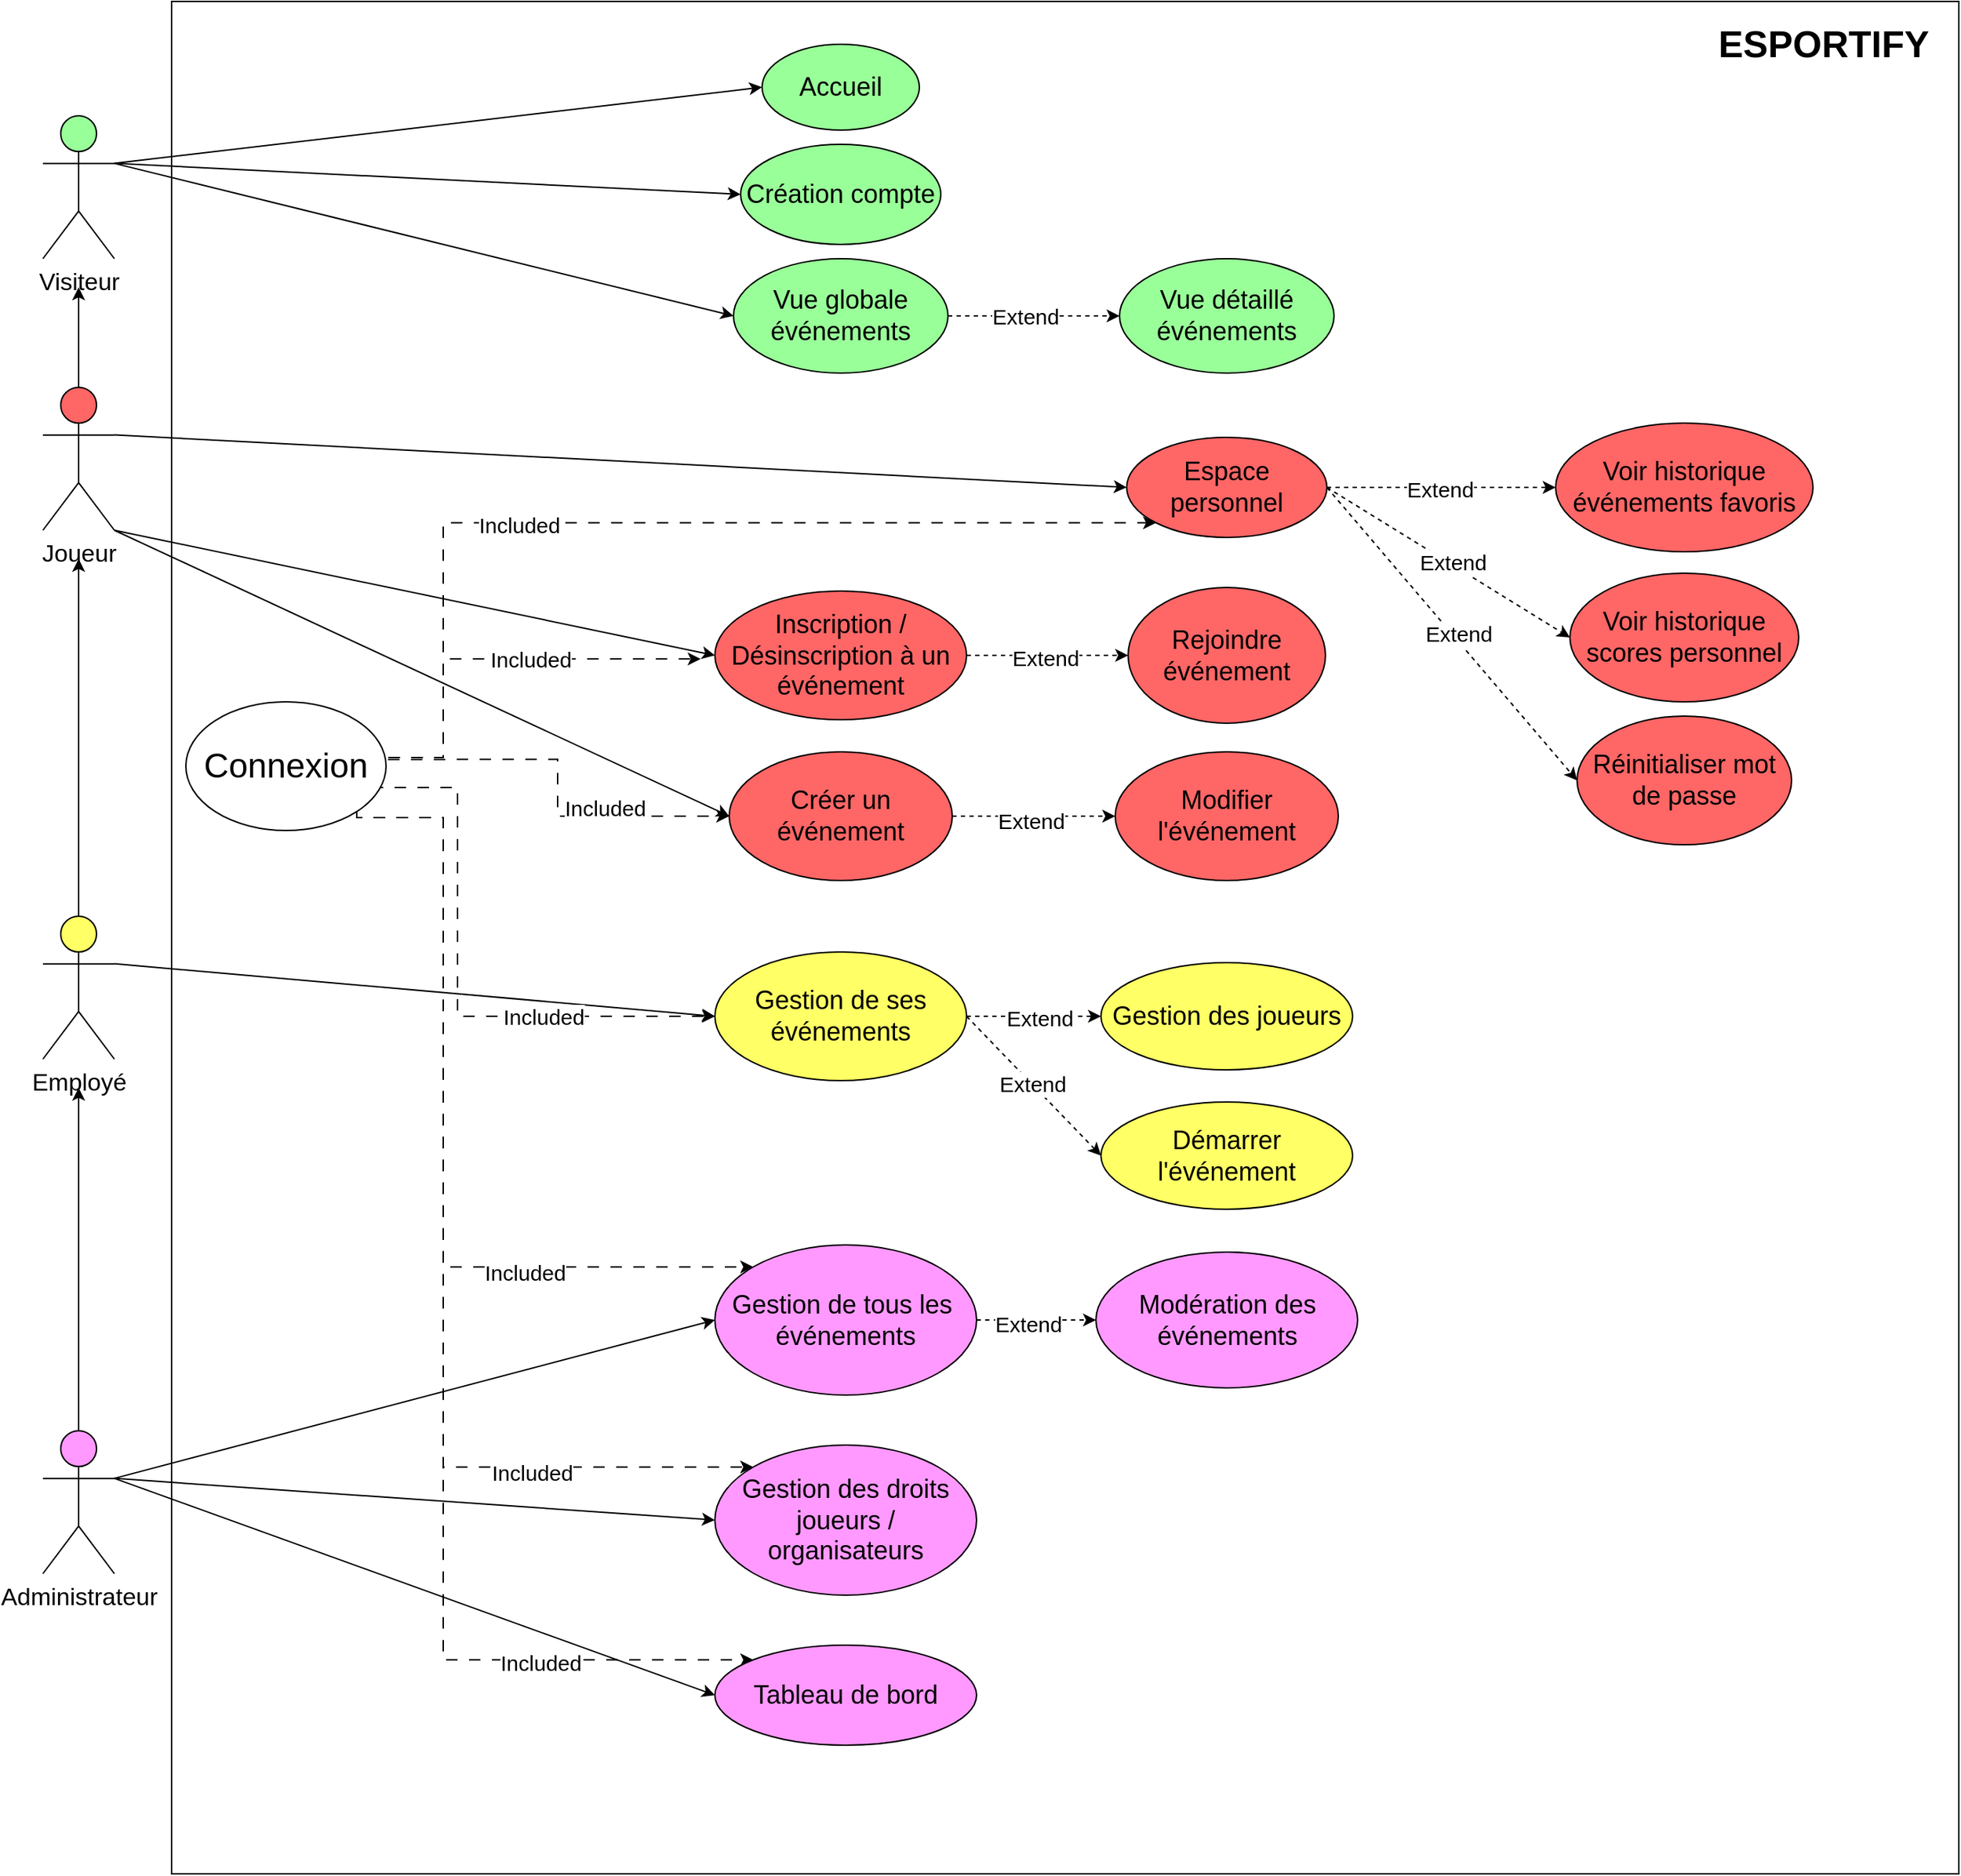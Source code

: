 <mxfile version="26.0.5">
  <diagram name="Page-1" id="OusvcPY8qepoPVFL9ADV">
    <mxGraphModel dx="1912" dy="1029" grid="1" gridSize="10" guides="1" tooltips="1" connect="1" arrows="1" fold="1" page="1" pageScale="1" pageWidth="827" pageHeight="1169" math="0" shadow="0">
      <root>
        <mxCell id="0" />
        <mxCell id="1" parent="0" />
        <mxCell id="qmcYtgsjy7QAru-vwESY-1" value="&amp;nbsp; &amp;nbsp; &amp;nbsp; &amp;nbsp;&amp;nbsp; " style="rounded=0;whiteSpace=wrap;html=1;" parent="1" vertex="1">
          <mxGeometry x="120" y="120" width="1250" height="1310" as="geometry" />
        </mxCell>
        <mxCell id="qmcYtgsjy7QAru-vwESY-2" value="&lt;font style=&quot;font-size: 26px;&quot;&gt;&lt;b style=&quot;&quot;&gt;ESPORTIFY&lt;/b&gt;&lt;/font&gt;" style="text;html=1;align=center;verticalAlign=middle;resizable=0;points=[];autosize=1;strokeColor=none;fillColor=none;" parent="1" vertex="1">
          <mxGeometry x="1190" y="130" width="170" height="40" as="geometry" />
        </mxCell>
        <mxCell id="qmcYtgsjy7QAru-vwESY-8" value="" style="edgeStyle=orthogonalEdgeStyle;rounded=0;orthogonalLoop=1;jettySize=auto;html=1;" parent="1" source="qmcYtgsjy7QAru-vwESY-3" edge="1">
          <mxGeometry relative="1" as="geometry">
            <mxPoint x="55" y="880" as="targetPoint" />
          </mxGeometry>
        </mxCell>
        <mxCell id="qmcYtgsjy7QAru-vwESY-69" style="rounded=0;orthogonalLoop=1;jettySize=auto;html=1;exitX=1;exitY=0.333;exitDx=0;exitDy=0;exitPerimeter=0;entryX=0;entryY=0.5;entryDx=0;entryDy=0;" parent="1" source="qmcYtgsjy7QAru-vwESY-3" target="qmcYtgsjy7QAru-vwESY-64" edge="1">
          <mxGeometry relative="1" as="geometry" />
        </mxCell>
        <mxCell id="qmcYtgsjy7QAru-vwESY-70" style="rounded=0;orthogonalLoop=1;jettySize=auto;html=1;exitX=1;exitY=0.333;exitDx=0;exitDy=0;exitPerimeter=0;entryX=0;entryY=0.5;entryDx=0;entryDy=0;" parent="1" source="qmcYtgsjy7QAru-vwESY-3" target="qmcYtgsjy7QAru-vwESY-65" edge="1">
          <mxGeometry relative="1" as="geometry" />
        </mxCell>
        <mxCell id="qmcYtgsjy7QAru-vwESY-71" style="rounded=0;orthogonalLoop=1;jettySize=auto;html=1;exitX=1;exitY=0.333;exitDx=0;exitDy=0;exitPerimeter=0;entryX=0;entryY=0.5;entryDx=0;entryDy=0;" parent="1" source="qmcYtgsjy7QAru-vwESY-3" target="qmcYtgsjy7QAru-vwESY-68" edge="1">
          <mxGeometry relative="1" as="geometry" />
        </mxCell>
        <mxCell id="qmcYtgsjy7QAru-vwESY-3" value="&lt;font style=&quot;font-size: 17px;&quot;&gt;Administrateur&lt;/font&gt;" style="shape=umlActor;verticalLabelPosition=bottom;verticalAlign=top;html=1;outlineConnect=0;fillColor=#FF99FF;" parent="1" vertex="1">
          <mxGeometry x="30" y="1120" width="50" height="100" as="geometry" />
        </mxCell>
        <mxCell id="qmcYtgsjy7QAru-vwESY-10" value="" style="edgeStyle=orthogonalEdgeStyle;rounded=0;orthogonalLoop=1;jettySize=auto;html=1;" parent="1" source="qmcYtgsjy7QAru-vwESY-7" edge="1">
          <mxGeometry relative="1" as="geometry">
            <mxPoint x="55" y="510" as="targetPoint" />
          </mxGeometry>
        </mxCell>
        <mxCell id="qmcYtgsjy7QAru-vwESY-57" style="rounded=0;orthogonalLoop=1;jettySize=auto;html=1;exitX=1;exitY=0.333;exitDx=0;exitDy=0;exitPerimeter=0;entryX=0;entryY=0.5;entryDx=0;entryDy=0;" parent="1" source="qmcYtgsjy7QAru-vwESY-7" target="qmcYtgsjy7QAru-vwESY-56" edge="1">
          <mxGeometry relative="1" as="geometry" />
        </mxCell>
        <mxCell id="qmcYtgsjy7QAru-vwESY-7" value="&lt;font style=&quot;font-size: 17px;&quot;&gt;Employé&lt;/font&gt;" style="shape=umlActor;verticalLabelPosition=bottom;verticalAlign=top;html=1;outlineConnect=0;fillColor=#FFFF66;" parent="1" vertex="1">
          <mxGeometry x="30" y="760" width="50" height="100" as="geometry" />
        </mxCell>
        <mxCell id="qmcYtgsjy7QAru-vwESY-12" value="" style="edgeStyle=orthogonalEdgeStyle;rounded=0;orthogonalLoop=1;jettySize=auto;html=1;" parent="1" source="qmcYtgsjy7QAru-vwESY-9" edge="1">
          <mxGeometry relative="1" as="geometry">
            <mxPoint x="55" y="320" as="targetPoint" />
          </mxGeometry>
        </mxCell>
        <mxCell id="qmcYtgsjy7QAru-vwESY-42" style="rounded=0;orthogonalLoop=1;jettySize=auto;html=1;exitX=1;exitY=0.333;exitDx=0;exitDy=0;exitPerimeter=0;entryX=0;entryY=0.5;entryDx=0;entryDy=0;" parent="1" source="qmcYtgsjy7QAru-vwESY-9" target="qmcYtgsjy7QAru-vwESY-37" edge="1">
          <mxGeometry relative="1" as="geometry" />
        </mxCell>
        <mxCell id="qmcYtgsjy7QAru-vwESY-48" style="rounded=0;orthogonalLoop=1;jettySize=auto;html=1;exitX=1;exitY=1;exitDx=0;exitDy=0;exitPerimeter=0;entryX=0;entryY=0.5;entryDx=0;entryDy=0;" parent="1" source="qmcYtgsjy7QAru-vwESY-9" target="qmcYtgsjy7QAru-vwESY-46" edge="1">
          <mxGeometry relative="1" as="geometry" />
        </mxCell>
        <mxCell id="qmcYtgsjy7QAru-vwESY-53" style="rounded=0;orthogonalLoop=1;jettySize=auto;html=1;exitX=1;exitY=1;exitDx=0;exitDy=0;exitPerimeter=0;entryX=0;entryY=0.5;entryDx=0;entryDy=0;" parent="1" source="qmcYtgsjy7QAru-vwESY-9" target="qmcYtgsjy7QAru-vwESY-51" edge="1">
          <mxGeometry relative="1" as="geometry" />
        </mxCell>
        <mxCell id="qmcYtgsjy7QAru-vwESY-9" value="&lt;font style=&quot;font-size: 17px;&quot;&gt;Joueur&lt;/font&gt;" style="shape=umlActor;verticalLabelPosition=bottom;verticalAlign=top;html=1;outlineConnect=0;strokeColor=#000000;fillColor=#FF6666;" parent="1" vertex="1">
          <mxGeometry x="30" y="390" width="50" height="100" as="geometry" />
        </mxCell>
        <mxCell id="qmcYtgsjy7QAru-vwESY-30" style="rounded=0;orthogonalLoop=1;jettySize=auto;html=1;exitX=1;exitY=0.333;exitDx=0;exitDy=0;exitPerimeter=0;entryX=0;entryY=0.5;entryDx=0;entryDy=0;" parent="1" source="qmcYtgsjy7QAru-vwESY-11" target="qmcYtgsjy7QAru-vwESY-19" edge="1">
          <mxGeometry relative="1" as="geometry" />
        </mxCell>
        <mxCell id="qmcYtgsjy7QAru-vwESY-31" style="rounded=0;orthogonalLoop=1;jettySize=auto;html=1;exitX=1;exitY=0.333;exitDx=0;exitDy=0;exitPerimeter=0;entryX=0;entryY=0.5;entryDx=0;entryDy=0;" parent="1" source="qmcYtgsjy7QAru-vwESY-11" target="qmcYtgsjy7QAru-vwESY-20" edge="1">
          <mxGeometry relative="1" as="geometry" />
        </mxCell>
        <mxCell id="qmcYtgsjy7QAru-vwESY-32" style="rounded=0;orthogonalLoop=1;jettySize=auto;html=1;exitX=1;exitY=0.333;exitDx=0;exitDy=0;exitPerimeter=0;entryX=0;entryY=0.5;entryDx=0;entryDy=0;" parent="1" source="qmcYtgsjy7QAru-vwESY-11" target="qmcYtgsjy7QAru-vwESY-23" edge="1">
          <mxGeometry relative="1" as="geometry" />
        </mxCell>
        <mxCell id="qmcYtgsjy7QAru-vwESY-11" value="&lt;font style=&quot;font-size: 17px;&quot;&gt;Visiteur&lt;/font&gt;" style="shape=umlActor;verticalLabelPosition=bottom;verticalAlign=top;html=1;outlineConnect=0;fillColor=#99FF99;" parent="1" vertex="1">
          <mxGeometry x="30" y="200" width="50" height="100" as="geometry" />
        </mxCell>
        <mxCell id="qmcYtgsjy7QAru-vwESY-19" value="&lt;font style=&quot;font-size: 18px;&quot;&gt;Accueil&lt;/font&gt;" style="ellipse;whiteSpace=wrap;html=1;fillColor=#99FF99;" parent="1" vertex="1">
          <mxGeometry x="533" y="150" width="110" height="60" as="geometry" />
        </mxCell>
        <mxCell id="qmcYtgsjy7QAru-vwESY-20" value="&lt;font style=&quot;font-size: 18px;&quot;&gt;Création compte&lt;/font&gt;" style="ellipse;whiteSpace=wrap;html=1;fillColor=#99FF99;" parent="1" vertex="1">
          <mxGeometry x="518" y="220" width="140" height="70" as="geometry" />
        </mxCell>
        <mxCell id="qmcYtgsjy7QAru-vwESY-27" style="rounded=0;orthogonalLoop=1;jettySize=auto;html=1;exitX=1;exitY=0.5;exitDx=0;exitDy=0;entryX=0;entryY=0.5;entryDx=0;entryDy=0;dashed=1;" parent="1" source="qmcYtgsjy7QAru-vwESY-23" target="qmcYtgsjy7QAru-vwESY-26" edge="1">
          <mxGeometry relative="1" as="geometry" />
        </mxCell>
        <mxCell id="qmcYtgsjy7QAru-vwESY-28" value="&lt;font style=&quot;font-size: 15px;&quot;&gt;Extend&lt;/font&gt;" style="edgeLabel;html=1;align=center;verticalAlign=middle;resizable=0;points=[];" parent="qmcYtgsjy7QAru-vwESY-27" vertex="1" connectable="0">
          <mxGeometry x="-0.117" relative="1" as="geometry">
            <mxPoint x="1" as="offset" />
          </mxGeometry>
        </mxCell>
        <mxCell id="qmcYtgsjy7QAru-vwESY-23" value="&lt;font style=&quot;font-size: 18px;&quot;&gt;Vue globale événements&lt;/font&gt;" style="ellipse;whiteSpace=wrap;html=1;fillColor=#99FF99;" parent="1" vertex="1">
          <mxGeometry x="513" y="300" width="150" height="80" as="geometry" />
        </mxCell>
        <mxCell id="qmcYtgsjy7QAru-vwESY-26" value="&lt;font style=&quot;font-size: 18px;&quot;&gt;Vue détaillé événements&lt;/font&gt;" style="ellipse;whiteSpace=wrap;html=1;fillColor=#99FF99;" parent="1" vertex="1">
          <mxGeometry x="783" y="300" width="150" height="80" as="geometry" />
        </mxCell>
        <mxCell id="qmcYtgsjy7QAru-vwESY-76" style="rounded=0;orthogonalLoop=1;jettySize=auto;html=1;exitX=1;exitY=0;exitDx=0;exitDy=0;entryX=0;entryY=1;entryDx=0;entryDy=0;edgeStyle=orthogonalEdgeStyle;dashed=1;dashPattern=8 8;" parent="1" source="qmcYtgsjy7QAru-vwESY-34" target="qmcYtgsjy7QAru-vwESY-37" edge="1">
          <mxGeometry relative="1" as="geometry">
            <Array as="points">
              <mxPoint x="310" y="649" />
              <mxPoint x="310" y="484" />
            </Array>
          </mxGeometry>
        </mxCell>
        <mxCell id="qmcYtgsjy7QAru-vwESY-81" value="&lt;font style=&quot;font-size: 15px;&quot;&gt;Included&lt;/font&gt;" style="edgeLabel;html=1;align=center;verticalAlign=middle;resizable=0;points=[];" parent="qmcYtgsjy7QAru-vwESY-76" vertex="1" connectable="0">
          <mxGeometry x="-0.191" y="-1" relative="1" as="geometry">
            <mxPoint as="offset" />
          </mxGeometry>
        </mxCell>
        <mxCell id="qmcYtgsjy7QAru-vwESY-77" style="edgeStyle=orthogonalEdgeStyle;rounded=0;orthogonalLoop=1;jettySize=auto;html=1;exitX=1;exitY=0;exitDx=0;exitDy=0;dashed=1;dashPattern=8 8;" parent="1" source="qmcYtgsjy7QAru-vwESY-34" edge="1">
          <mxGeometry relative="1" as="geometry">
            <mxPoint x="490" y="580" as="targetPoint" />
            <Array as="points">
              <mxPoint x="310" y="649" />
              <mxPoint x="310" y="580" />
            </Array>
          </mxGeometry>
        </mxCell>
        <mxCell id="qmcYtgsjy7QAru-vwESY-80" value="&lt;font style=&quot;font-size: 15px;&quot;&gt;Included&lt;/font&gt;" style="edgeLabel;html=1;align=center;verticalAlign=middle;resizable=0;points=[];" parent="qmcYtgsjy7QAru-vwESY-77" vertex="1" connectable="0">
          <mxGeometry x="0.287" relative="1" as="geometry">
            <mxPoint as="offset" />
          </mxGeometry>
        </mxCell>
        <mxCell id="qmcYtgsjy7QAru-vwESY-78" style="edgeStyle=orthogonalEdgeStyle;rounded=0;orthogonalLoop=1;jettySize=auto;html=1;exitX=1.01;exitY=0.448;exitDx=0;exitDy=0;entryX=0;entryY=0.5;entryDx=0;entryDy=0;dashed=1;dashPattern=8 8;exitPerimeter=0;" parent="1" source="qmcYtgsjy7QAru-vwESY-34" target="qmcYtgsjy7QAru-vwESY-51" edge="1">
          <mxGeometry relative="1" as="geometry" />
        </mxCell>
        <mxCell id="qmcYtgsjy7QAru-vwESY-79" value="&lt;font style=&quot;font-size: 15px;&quot;&gt;Included&lt;/font&gt;" style="edgeLabel;html=1;align=center;verticalAlign=middle;resizable=0;points=[];" parent="qmcYtgsjy7QAru-vwESY-78" vertex="1" connectable="0">
          <mxGeometry x="0.376" y="6" relative="1" as="geometry">
            <mxPoint as="offset" />
          </mxGeometry>
        </mxCell>
        <mxCell id="qmcYtgsjy7QAru-vwESY-82" style="edgeStyle=orthogonalEdgeStyle;rounded=0;orthogonalLoop=1;jettySize=auto;html=1;entryX=0;entryY=0.5;entryDx=0;entryDy=0;dashed=1;dashPattern=8 8;" parent="1" target="qmcYtgsjy7QAru-vwESY-56" edge="1">
          <mxGeometry relative="1" as="geometry">
            <mxPoint x="260" y="670" as="sourcePoint" />
            <Array as="points">
              <mxPoint x="320" y="670" />
              <mxPoint x="320" y="830" />
            </Array>
          </mxGeometry>
        </mxCell>
        <mxCell id="qmcYtgsjy7QAru-vwESY-83" value="&lt;font style=&quot;font-size: 15px;&quot;&gt;Included&lt;/font&gt;" style="edgeLabel;html=1;align=center;verticalAlign=middle;resizable=0;points=[];" parent="qmcYtgsjy7QAru-vwESY-82" vertex="1" connectable="0">
          <mxGeometry x="-0.327" y="-3" relative="1" as="geometry">
            <mxPoint x="63" y="85" as="offset" />
          </mxGeometry>
        </mxCell>
        <mxCell id="qmcYtgsjy7QAru-vwESY-84" style="edgeStyle=orthogonalEdgeStyle;rounded=0;orthogonalLoop=1;jettySize=auto;html=1;exitX=1;exitY=1;exitDx=0;exitDy=0;entryX=0;entryY=0;entryDx=0;entryDy=0;dashed=1;dashPattern=8 8;" parent="1" source="qmcYtgsjy7QAru-vwESY-34" target="qmcYtgsjy7QAru-vwESY-64" edge="1">
          <mxGeometry relative="1" as="geometry">
            <Array as="points">
              <mxPoint x="310" y="691" />
              <mxPoint x="310" y="1005" />
            </Array>
          </mxGeometry>
        </mxCell>
        <mxCell id="qmcYtgsjy7QAru-vwESY-87" value="&lt;font style=&quot;font-size: 15px;&quot;&gt;Included&lt;/font&gt;" style="edgeLabel;html=1;align=center;verticalAlign=middle;resizable=0;points=[];" parent="qmcYtgsjy7QAru-vwESY-84" vertex="1" connectable="0">
          <mxGeometry x="0.464" y="-3" relative="1" as="geometry">
            <mxPoint as="offset" />
          </mxGeometry>
        </mxCell>
        <mxCell id="qmcYtgsjy7QAru-vwESY-85" style="edgeStyle=orthogonalEdgeStyle;rounded=0;orthogonalLoop=1;jettySize=auto;html=1;exitX=1;exitY=1;exitDx=0;exitDy=0;entryX=0;entryY=0;entryDx=0;entryDy=0;dashed=1;dashPattern=8 8;" parent="1" source="qmcYtgsjy7QAru-vwESY-34" target="qmcYtgsjy7QAru-vwESY-65" edge="1">
          <mxGeometry relative="1" as="geometry">
            <Array as="points">
              <mxPoint x="310" y="691" />
              <mxPoint x="310" y="1145" />
            </Array>
          </mxGeometry>
        </mxCell>
        <mxCell id="qmcYtgsjy7QAru-vwESY-88" value="&lt;font style=&quot;font-size: 15px;&quot;&gt;Included&lt;/font&gt;" style="edgeLabel;html=1;align=center;verticalAlign=middle;resizable=0;points=[];" parent="qmcYtgsjy7QAru-vwESY-85" vertex="1" connectable="0">
          <mxGeometry x="0.579" y="-3" relative="1" as="geometry">
            <mxPoint as="offset" />
          </mxGeometry>
        </mxCell>
        <mxCell id="qmcYtgsjy7QAru-vwESY-86" style="edgeStyle=orthogonalEdgeStyle;rounded=0;orthogonalLoop=1;jettySize=auto;html=1;exitX=1;exitY=1;exitDx=0;exitDy=0;entryX=0;entryY=0;entryDx=0;entryDy=0;dashed=1;dashPattern=8 8;" parent="1" source="qmcYtgsjy7QAru-vwESY-34" target="qmcYtgsjy7QAru-vwESY-68" edge="1">
          <mxGeometry relative="1" as="geometry">
            <Array as="points">
              <mxPoint x="310" y="691" />
              <mxPoint x="310" y="1280" />
            </Array>
          </mxGeometry>
        </mxCell>
        <mxCell id="qmcYtgsjy7QAru-vwESY-89" value="&lt;font style=&quot;font-size: 15px;&quot;&gt;Included&lt;/font&gt;" style="edgeLabel;html=1;align=center;verticalAlign=middle;resizable=0;points=[];" parent="qmcYtgsjy7QAru-vwESY-86" vertex="1" connectable="0">
          <mxGeometry x="0.658" y="-1" relative="1" as="geometry">
            <mxPoint as="offset" />
          </mxGeometry>
        </mxCell>
        <mxCell id="qmcYtgsjy7QAru-vwESY-34" value="&lt;font style=&quot;font-size: 24px;&quot;&gt;Connexion&lt;/font&gt;" style="ellipse;whiteSpace=wrap;html=1;" parent="1" vertex="1">
          <mxGeometry x="130" y="610" width="140" height="90" as="geometry" />
        </mxCell>
        <mxCell id="qmcYtgsjy7QAru-vwESY-35" value="&lt;font style=&quot;font-size: 18px;&quot;&gt;Voir historique événements favoris&lt;/font&gt;" style="ellipse;whiteSpace=wrap;html=1;fillColor=#FF6666;" parent="1" vertex="1">
          <mxGeometry x="1088" y="415" width="180" height="90" as="geometry" />
        </mxCell>
        <mxCell id="qmcYtgsjy7QAru-vwESY-36" value="&lt;font style=&quot;font-size: 18px;&quot;&gt;Voir historique scores personnel&lt;/font&gt;" style="ellipse;whiteSpace=wrap;html=1;fillColor=#FF6666;" parent="1" vertex="1">
          <mxGeometry x="1098" y="520" width="160" height="90" as="geometry" />
        </mxCell>
        <mxCell id="qmcYtgsjy7QAru-vwESY-38" style="rounded=0;orthogonalLoop=1;jettySize=auto;html=1;exitX=1;exitY=0.5;exitDx=0;exitDy=0;entryX=0;entryY=0.5;entryDx=0;entryDy=0;dashed=1;" parent="1" source="qmcYtgsjy7QAru-vwESY-37" target="qmcYtgsjy7QAru-vwESY-35" edge="1">
          <mxGeometry relative="1" as="geometry" />
        </mxCell>
        <mxCell id="qmcYtgsjy7QAru-vwESY-39" value="&lt;font style=&quot;font-size: 15px;&quot;&gt;Extend&lt;/font&gt;" style="edgeLabel;html=1;align=center;verticalAlign=middle;resizable=0;points=[];" parent="qmcYtgsjy7QAru-vwESY-38" vertex="1" connectable="0">
          <mxGeometry x="-0.015" y="-1" relative="1" as="geometry">
            <mxPoint as="offset" />
          </mxGeometry>
        </mxCell>
        <mxCell id="qmcYtgsjy7QAru-vwESY-40" style="rounded=0;orthogonalLoop=1;jettySize=auto;html=1;exitX=1;exitY=0.5;exitDx=0;exitDy=0;entryX=0;entryY=0.5;entryDx=0;entryDy=0;dashed=1;" parent="1" source="qmcYtgsjy7QAru-vwESY-37" target="qmcYtgsjy7QAru-vwESY-36" edge="1">
          <mxGeometry relative="1" as="geometry" />
        </mxCell>
        <mxCell id="qmcYtgsjy7QAru-vwESY-41" value="&lt;font style=&quot;font-size: 15px;&quot;&gt;Extend&lt;/font&gt;" style="edgeLabel;html=1;align=center;verticalAlign=middle;resizable=0;points=[];" parent="qmcYtgsjy7QAru-vwESY-40" vertex="1" connectable="0">
          <mxGeometry x="0.015" y="2" relative="1" as="geometry">
            <mxPoint as="offset" />
          </mxGeometry>
        </mxCell>
        <mxCell id="qmcYtgsjy7QAru-vwESY-44" style="rounded=0;orthogonalLoop=1;jettySize=auto;html=1;exitX=1;exitY=0.5;exitDx=0;exitDy=0;entryX=0;entryY=0.5;entryDx=0;entryDy=0;dashed=1;" parent="1" source="qmcYtgsjy7QAru-vwESY-37" target="qmcYtgsjy7QAru-vwESY-43" edge="1">
          <mxGeometry relative="1" as="geometry" />
        </mxCell>
        <mxCell id="qmcYtgsjy7QAru-vwESY-45" value="&lt;font style=&quot;font-size: 15px;&quot;&gt;Extend&lt;/font&gt;" style="edgeLabel;html=1;align=center;verticalAlign=middle;resizable=0;points=[];" parent="qmcYtgsjy7QAru-vwESY-44" vertex="1" connectable="0">
          <mxGeometry x="0.019" y="3" relative="1" as="geometry">
            <mxPoint y="-1" as="offset" />
          </mxGeometry>
        </mxCell>
        <mxCell id="qmcYtgsjy7QAru-vwESY-37" value="&lt;font style=&quot;font-size: 18px;&quot;&gt;Espace personnel&lt;/font&gt;" style="ellipse;whiteSpace=wrap;html=1;fillColor=#FF6666;" parent="1" vertex="1">
          <mxGeometry x="788" y="425" width="140" height="70" as="geometry" />
        </mxCell>
        <mxCell id="qmcYtgsjy7QAru-vwESY-43" value="&lt;font style=&quot;font-size: 18px;&quot;&gt;Réinitialiser mot de passe&lt;/font&gt;" style="ellipse;whiteSpace=wrap;html=1;fillColor=#FF6666;" parent="1" vertex="1">
          <mxGeometry x="1103" y="620" width="150" height="90" as="geometry" />
        </mxCell>
        <mxCell id="qmcYtgsjy7QAru-vwESY-49" style="rounded=0;orthogonalLoop=1;jettySize=auto;html=1;exitX=1;exitY=0.5;exitDx=0;exitDy=0;entryX=0;entryY=0.5;entryDx=0;entryDy=0;dashed=1;" parent="1" source="qmcYtgsjy7QAru-vwESY-46" target="qmcYtgsjy7QAru-vwESY-47" edge="1">
          <mxGeometry relative="1" as="geometry" />
        </mxCell>
        <mxCell id="qmcYtgsjy7QAru-vwESY-50" value="&lt;font style=&quot;font-size: 15px;&quot;&gt;Extend&lt;/font&gt;" style="edgeLabel;html=1;align=center;verticalAlign=middle;resizable=0;points=[];" parent="qmcYtgsjy7QAru-vwESY-49" vertex="1" connectable="0">
          <mxGeometry x="-0.008" relative="1" as="geometry">
            <mxPoint x="-1" y="1" as="offset" />
          </mxGeometry>
        </mxCell>
        <mxCell id="qmcYtgsjy7QAru-vwESY-46" value="&lt;font style=&quot;font-size: 18px;&quot;&gt;Inscription / Désinscription à un événement&lt;/font&gt;" style="ellipse;whiteSpace=wrap;html=1;fillColor=#FF6666;" parent="1" vertex="1">
          <mxGeometry x="500" y="532.5" width="176" height="90" as="geometry" />
        </mxCell>
        <mxCell id="qmcYtgsjy7QAru-vwESY-47" value="&lt;font style=&quot;font-size: 18px;&quot;&gt;Rejoindre événement&lt;/font&gt;" style="ellipse;whiteSpace=wrap;html=1;fillColor=#FF6666;" parent="1" vertex="1">
          <mxGeometry x="789" y="530" width="138" height="95" as="geometry" />
        </mxCell>
        <mxCell id="qmcYtgsjy7QAru-vwESY-54" style="rounded=0;orthogonalLoop=1;jettySize=auto;html=1;exitX=1;exitY=0.5;exitDx=0;exitDy=0;entryX=0;entryY=0.5;entryDx=0;entryDy=0;dashed=1;" parent="1" source="qmcYtgsjy7QAru-vwESY-51" target="qmcYtgsjy7QAru-vwESY-52" edge="1">
          <mxGeometry relative="1" as="geometry" />
        </mxCell>
        <mxCell id="qmcYtgsjy7QAru-vwESY-55" value="&lt;font style=&quot;font-size: 15px;&quot;&gt;Extend&lt;/font&gt;" style="edgeLabel;html=1;align=center;verticalAlign=middle;resizable=0;points=[];" parent="qmcYtgsjy7QAru-vwESY-54" vertex="1" connectable="0">
          <mxGeometry x="-0.036" y="-3" relative="1" as="geometry">
            <mxPoint as="offset" />
          </mxGeometry>
        </mxCell>
        <mxCell id="qmcYtgsjy7QAru-vwESY-51" value="&lt;font style=&quot;font-size: 18px;&quot;&gt;Créer un événement&lt;/font&gt;" style="ellipse;whiteSpace=wrap;html=1;fillColor=#FF6666;" parent="1" vertex="1">
          <mxGeometry x="510" y="645" width="156" height="90" as="geometry" />
        </mxCell>
        <mxCell id="qmcYtgsjy7QAru-vwESY-52" value="&lt;font style=&quot;font-size: 18px;&quot;&gt;Modifier l&#39;événement&lt;/font&gt;" style="ellipse;whiteSpace=wrap;html=1;fillColor=#FF6666;" parent="1" vertex="1">
          <mxGeometry x="780" y="645" width="156" height="90" as="geometry" />
        </mxCell>
        <mxCell id="qmcYtgsjy7QAru-vwESY-60" style="rounded=0;orthogonalLoop=1;jettySize=auto;html=1;exitX=1;exitY=0.5;exitDx=0;exitDy=0;entryX=0;entryY=0.5;entryDx=0;entryDy=0;dashed=1;" parent="1" source="qmcYtgsjy7QAru-vwESY-56" target="qmcYtgsjy7QAru-vwESY-58" edge="1">
          <mxGeometry relative="1" as="geometry" />
        </mxCell>
        <mxCell id="qmcYtgsjy7QAru-vwESY-63" value="&lt;font style=&quot;font-size: 15px;&quot;&gt;Extend&lt;/font&gt;" style="edgeLabel;html=1;align=center;verticalAlign=middle;resizable=0;points=[];" parent="qmcYtgsjy7QAru-vwESY-60" vertex="1" connectable="0">
          <mxGeometry x="0.069" y="-1" relative="1" as="geometry">
            <mxPoint x="1" as="offset" />
          </mxGeometry>
        </mxCell>
        <mxCell id="qmcYtgsjy7QAru-vwESY-61" style="rounded=0;orthogonalLoop=1;jettySize=auto;html=1;exitX=1;exitY=0.5;exitDx=0;exitDy=0;entryX=0;entryY=0.5;entryDx=0;entryDy=0;dashed=1;" parent="1" source="qmcYtgsjy7QAru-vwESY-56" target="qmcYtgsjy7QAru-vwESY-59" edge="1">
          <mxGeometry relative="1" as="geometry" />
        </mxCell>
        <mxCell id="qmcYtgsjy7QAru-vwESY-62" value="&lt;font style=&quot;font-size: 15px;&quot;&gt;Extend&lt;/font&gt;" style="edgeLabel;html=1;align=center;verticalAlign=middle;resizable=0;points=[];" parent="qmcYtgsjy7QAru-vwESY-61" vertex="1" connectable="0">
          <mxGeometry x="-0.032" y="1" relative="1" as="geometry">
            <mxPoint as="offset" />
          </mxGeometry>
        </mxCell>
        <mxCell id="qmcYtgsjy7QAru-vwESY-56" value="&lt;font style=&quot;font-size: 18px;&quot;&gt;Gestion de ses événements&lt;/font&gt;" style="ellipse;whiteSpace=wrap;html=1;fillColor=#FFFF66;" parent="1" vertex="1">
          <mxGeometry x="500" y="785" width="176" height="90" as="geometry" />
        </mxCell>
        <mxCell id="qmcYtgsjy7QAru-vwESY-58" value="&lt;font style=&quot;font-size: 18px;&quot;&gt;Gestion des joueurs&lt;/font&gt;" style="ellipse;whiteSpace=wrap;html=1;fillColor=#FFFF66;" parent="1" vertex="1">
          <mxGeometry x="770" y="792.5" width="176" height="75" as="geometry" />
        </mxCell>
        <mxCell id="qmcYtgsjy7QAru-vwESY-59" value="&lt;font style=&quot;font-size: 18px;&quot;&gt;Démarrer l&#39;événement&lt;/font&gt;" style="ellipse;whiteSpace=wrap;html=1;fillColor=#FFFF66;" parent="1" vertex="1">
          <mxGeometry x="770" y="890" width="176" height="75" as="geometry" />
        </mxCell>
        <mxCell id="qmcYtgsjy7QAru-vwESY-73" style="rounded=0;orthogonalLoop=1;jettySize=auto;html=1;exitX=1;exitY=0.5;exitDx=0;exitDy=0;entryX=0;entryY=0.5;entryDx=0;entryDy=0;dashed=1;" parent="1" source="qmcYtgsjy7QAru-vwESY-64" target="qmcYtgsjy7QAru-vwESY-72" edge="1">
          <mxGeometry relative="1" as="geometry" />
        </mxCell>
        <mxCell id="qmcYtgsjy7QAru-vwESY-75" value="&lt;font style=&quot;font-size: 15px;&quot;&gt;Extend&lt;/font&gt;" style="edgeLabel;html=1;align=center;verticalAlign=middle;resizable=0;points=[];" parent="qmcYtgsjy7QAru-vwESY-73" vertex="1" connectable="0">
          <mxGeometry x="-0.138" y="-2" relative="1" as="geometry">
            <mxPoint as="offset" />
          </mxGeometry>
        </mxCell>
        <mxCell id="qmcYtgsjy7QAru-vwESY-64" value="&lt;font style=&quot;font-size: 18px;&quot;&gt;Gestion de tous les&amp;nbsp; événements&lt;/font&gt;" style="ellipse;whiteSpace=wrap;html=1;fillColor=#FF99FF;" parent="1" vertex="1">
          <mxGeometry x="500" y="990" width="183" height="105" as="geometry" />
        </mxCell>
        <mxCell id="qmcYtgsjy7QAru-vwESY-65" value="&lt;font style=&quot;font-size: 18px;&quot;&gt;Gestion des droits joueurs / organisateurs&lt;/font&gt;" style="ellipse;whiteSpace=wrap;html=1;fillColor=#FF99FF;" parent="1" vertex="1">
          <mxGeometry x="500" y="1130" width="183" height="105" as="geometry" />
        </mxCell>
        <mxCell id="qmcYtgsjy7QAru-vwESY-68" value="&lt;font style=&quot;font-size: 18px;&quot;&gt;Tableau de bord&lt;/font&gt;" style="ellipse;whiteSpace=wrap;html=1;fillColor=#FF99FF;" parent="1" vertex="1">
          <mxGeometry x="500" y="1270" width="183" height="70" as="geometry" />
        </mxCell>
        <mxCell id="qmcYtgsjy7QAru-vwESY-72" value="&lt;font style=&quot;font-size: 18px;&quot;&gt;Modération des événements&lt;/font&gt;" style="ellipse;whiteSpace=wrap;html=1;fillColor=#FF99FF;" parent="1" vertex="1">
          <mxGeometry x="766.5" y="995" width="183" height="95" as="geometry" />
        </mxCell>
      </root>
    </mxGraphModel>
  </diagram>
</mxfile>
